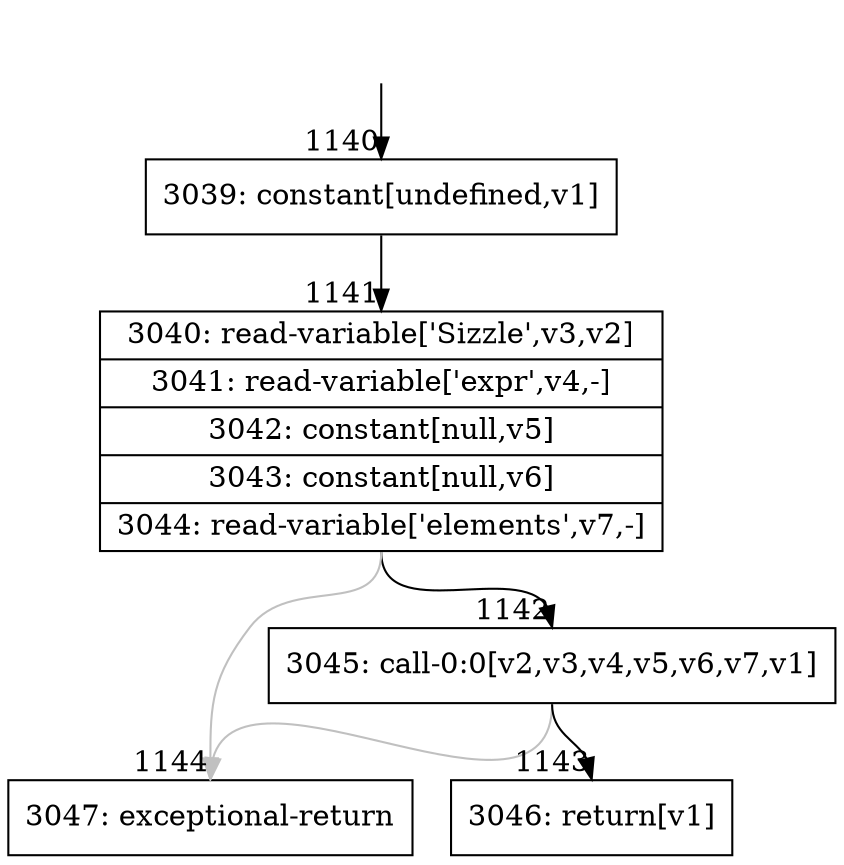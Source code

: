 digraph {
rankdir="TD"
BB_entry85[shape=none,label=""];
BB_entry85 -> BB1140 [tailport=s, headport=n, headlabel="    1140"]
BB1140 [shape=record label="{3039: constant[undefined,v1]}" ] 
BB1140 -> BB1141 [tailport=s, headport=n, headlabel="      1141"]
BB1141 [shape=record label="{3040: read-variable['Sizzle',v3,v2]|3041: read-variable['expr',v4,-]|3042: constant[null,v5]|3043: constant[null,v6]|3044: read-variable['elements',v7,-]}" ] 
BB1141 -> BB1142 [tailport=s, headport=n, headlabel="      1142"]
BB1141 -> BB1144 [tailport=s, headport=n, color=gray, headlabel="      1144"]
BB1142 [shape=record label="{3045: call-0:0[v2,v3,v4,v5,v6,v7,v1]}" ] 
BB1142 -> BB1143 [tailport=s, headport=n, headlabel="      1143"]
BB1142 -> BB1144 [tailport=s, headport=n, color=gray]
BB1143 [shape=record label="{3046: return[v1]}" ] 
BB1144 [shape=record label="{3047: exceptional-return}" ] 
}
